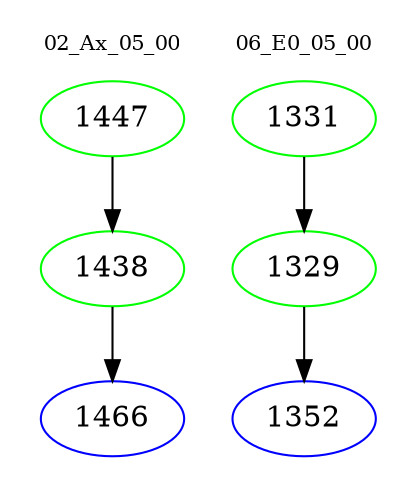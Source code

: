 digraph{
subgraph cluster_0 {
color = white
label = "02_Ax_05_00";
fontsize=10;
T0_1447 [label="1447", color="green"]
T0_1447 -> T0_1438 [color="black"]
T0_1438 [label="1438", color="green"]
T0_1438 -> T0_1466 [color="black"]
T0_1466 [label="1466", color="blue"]
}
subgraph cluster_1 {
color = white
label = "06_E0_05_00";
fontsize=10;
T1_1331 [label="1331", color="green"]
T1_1331 -> T1_1329 [color="black"]
T1_1329 [label="1329", color="green"]
T1_1329 -> T1_1352 [color="black"]
T1_1352 [label="1352", color="blue"]
}
}
